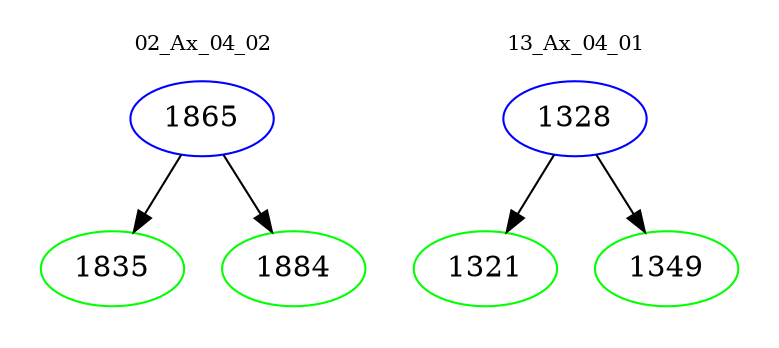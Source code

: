 digraph{
subgraph cluster_0 {
color = white
label = "02_Ax_04_02";
fontsize=10;
T0_1865 [label="1865", color="blue"]
T0_1865 -> T0_1835 [color="black"]
T0_1835 [label="1835", color="green"]
T0_1865 -> T0_1884 [color="black"]
T0_1884 [label="1884", color="green"]
}
subgraph cluster_1 {
color = white
label = "13_Ax_04_01";
fontsize=10;
T1_1328 [label="1328", color="blue"]
T1_1328 -> T1_1321 [color="black"]
T1_1321 [label="1321", color="green"]
T1_1328 -> T1_1349 [color="black"]
T1_1349 [label="1349", color="green"]
}
}
